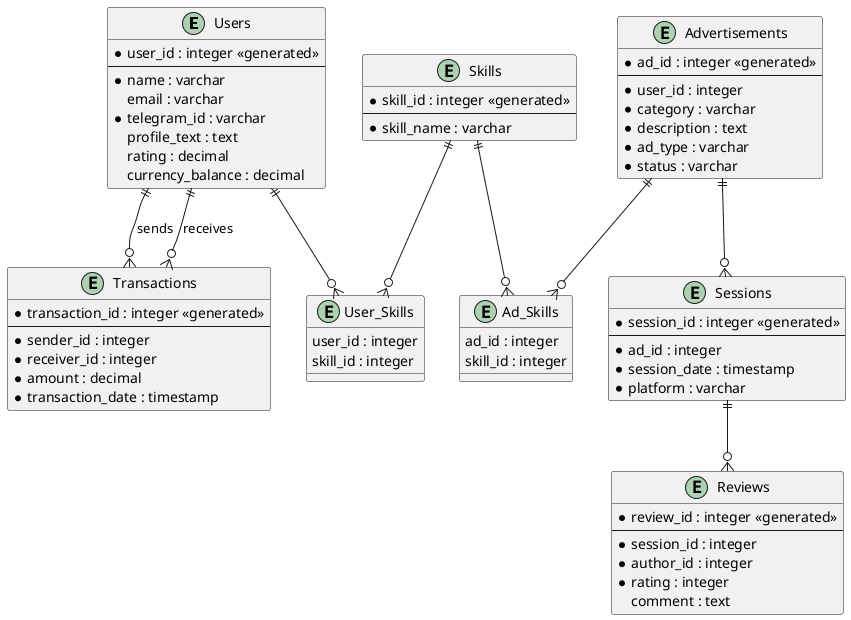 @startuml

entity "Users" as Users {
    *user_id : integer <<generated>>
    --
    *name : varchar
    email : varchar
    *telegram_id : varchar
    profile_text : text
    rating : decimal
    currency_balance : decimal
}

entity "Skills" as Skills {
    *skill_id : integer <<generated>>
    --
    *skill_name : varchar
}

entity "Advertisements" as Advertisements {
    *ad_id : integer <<generated>>
    --
    *user_id : integer
    *category : varchar
    *description : text
    *ad_type : varchar
    *status : varchar
}

entity "Sessions" as Sessions {
    *session_id : integer <<generated>>
    --
    *ad_id : integer
    *session_date : timestamp
    *platform : varchar
}

entity "Transactions" as Transactions {
    *transaction_id : integer <<generated>>
    --
    *sender_id : integer
    *receiver_id : integer
    *amount : decimal
    *transaction_date : timestamp
}

entity "Reviews" as Reviews {
    *review_id : integer <<generated>>
    --
    *session_id : integer
    *author_id : integer
    *rating : integer
    comment : text
}

entity "User_Skills" {
    user_id : integer
    skill_id : integer
}

entity "Ad_Skills" {
    ad_id : integer
    skill_id : integer
}

Users ||--o{ User_Skills
Skills ||--o{ User_Skills
Advertisements ||--o{ Sessions
Users ||--o{ Transactions : "sends"
Users ||--o{ Transactions : "receives"
Sessions ||--o{ Reviews
Advertisements ||--o{ Ad_Skills
Skills ||--o{ Ad_Skills

@enduml
